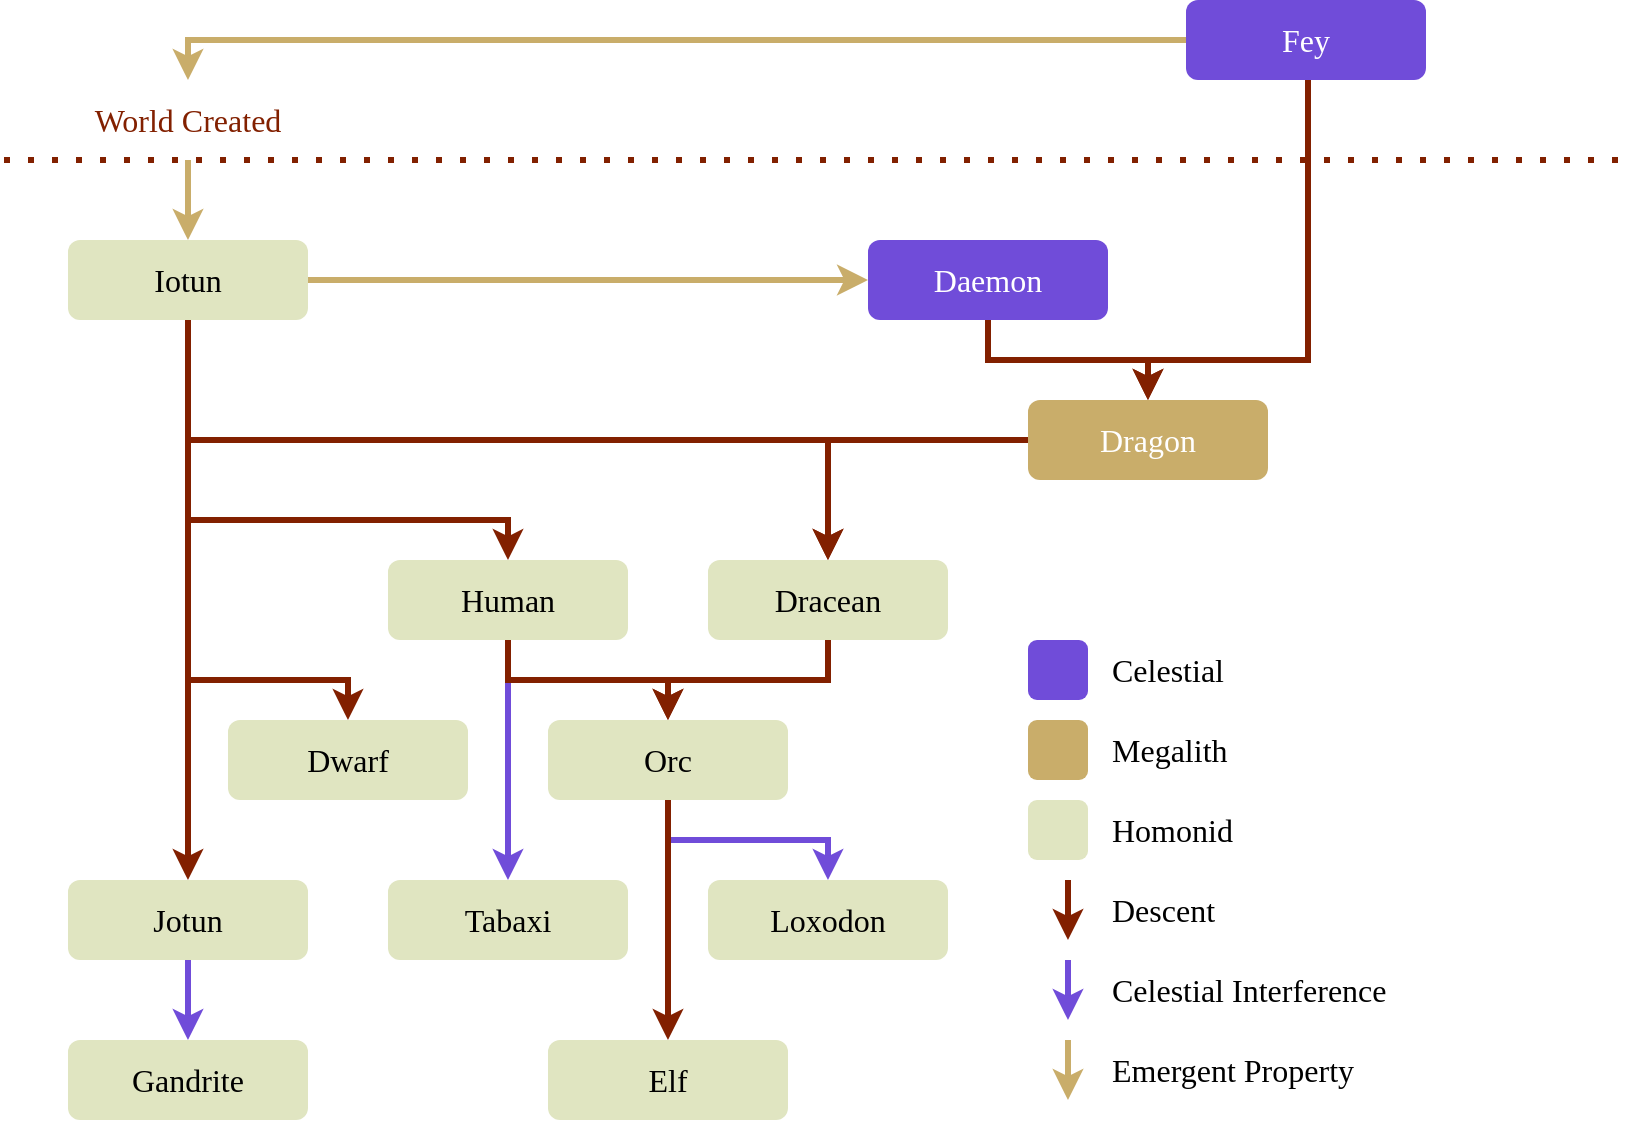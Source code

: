 <mxfile version="20.5.3" type="device"><diagram id="C5RBs43oDa-KdzZeNtuy" name="Page-1"><mxGraphModel dx="1000" dy="554" grid="1" gridSize="10" guides="1" tooltips="1" connect="1" arrows="1" fold="1" page="1" pageScale="1" pageWidth="827" pageHeight="1169" math="0" shadow="0"><root><mxCell id="WIyWlLk6GJQsqaUBKTNV-0"/><mxCell id="WIyWlLk6GJQsqaUBKTNV-1" parent="WIyWlLk6GJQsqaUBKTNV-0"/><mxCell id="BfJBLx08hUzP05hfoG0v-3" style="edgeStyle=orthogonalEdgeStyle;shape=connector;rounded=0;orthogonalLoop=1;jettySize=auto;html=1;entryX=0.5;entryY=0;entryDx=0;entryDy=0;labelBackgroundColor=default;strokeColor=#822000;strokeWidth=3;fontFamily=Alegreya;fontSource=https%3A%2F%2Ffonts.googleapis.com%2Fcss%3Ffamily%3DAlegreya;fontSize=16;fontColor=default;endArrow=classic;" edge="1" parent="WIyWlLk6GJQsqaUBKTNV-1" source="WIyWlLk6GJQsqaUBKTNV-3" target="BfJBLx08hUzP05hfoG0v-2"><mxGeometry relative="1" as="geometry"><Array as="points"><mxPoint x="100" y="420"/><mxPoint x="180" y="420"/></Array></mxGeometry></mxCell><mxCell id="BfJBLx08hUzP05hfoG0v-28" style="edgeStyle=orthogonalEdgeStyle;shape=connector;rounded=0;orthogonalLoop=1;jettySize=auto;html=1;entryX=0;entryY=0.5;entryDx=0;entryDy=0;labelBackgroundColor=default;strokeColor=#c9ad6a;strokeWidth=3;fontFamily=Alegreya;fontSource=https%3A%2F%2Ffonts.googleapis.com%2Fcss%3Ffamily%3DAlegreya;fontSize=16;fontColor=default;endArrow=classic;" edge="1" parent="WIyWlLk6GJQsqaUBKTNV-1" source="WIyWlLk6GJQsqaUBKTNV-3" target="3AdanOD_-zNJlKWpVFcU-8"><mxGeometry relative="1" as="geometry"/></mxCell><mxCell id="WIyWlLk6GJQsqaUBKTNV-3" value="Iotun" style="rounded=1;whiteSpace=wrap;html=1;fontSize=16;glass=0;strokeWidth=3;shadow=0;fillColor=#e0e5c1;strokeColor=none;fontColor=default;fontFamily=Alegreya;fontSource=https%3A%2F%2Ffonts.googleapis.com%2Fcss%3Ffamily%3DAlegreya;" parent="WIyWlLk6GJQsqaUBKTNV-1" vertex="1"><mxGeometry x="40" y="200" width="120" height="40" as="geometry"/></mxCell><mxCell id="BfJBLx08hUzP05hfoG0v-23" style="edgeStyle=orthogonalEdgeStyle;shape=connector;rounded=0;orthogonalLoop=1;jettySize=auto;html=1;exitX=0.5;exitY=1;exitDx=0;exitDy=0;labelBackgroundColor=default;strokeColor=#704cd9;strokeWidth=3;fontFamily=Alegreya;fontSource=https%3A%2F%2Ffonts.googleapis.com%2Fcss%3Ffamily%3DAlegreya;fontSize=16;fontColor=default;endArrow=classic;" edge="1" parent="WIyWlLk6GJQsqaUBKTNV-1" source="3AdanOD_-zNJlKWpVFcU-0" target="BfJBLx08hUzP05hfoG0v-22"><mxGeometry relative="1" as="geometry"/></mxCell><mxCell id="3AdanOD_-zNJlKWpVFcU-0" value="Jotun" style="rounded=1;whiteSpace=wrap;html=1;fontSize=16;glass=0;strokeWidth=3;shadow=0;fillColor=#e0e5c1;strokeColor=none;fontColor=default;fontFamily=Alegreya;fontSource=https%3A%2F%2Ffonts.googleapis.com%2Fcss%3Ffamily%3DAlegreya;" parent="WIyWlLk6GJQsqaUBKTNV-1" vertex="1"><mxGeometry x="40" y="520" width="120" height="40" as="geometry"/></mxCell><mxCell id="3AdanOD_-zNJlKWpVFcU-1" value="Dracean" style="rounded=1;whiteSpace=wrap;html=1;fontSize=16;glass=0;strokeWidth=3;shadow=0;fillColor=#e0e5c1;fontColor=default;strokeColor=none;fontFamily=Alegreya;fontSource=https%3A%2F%2Ffonts.googleapis.com%2Fcss%3Ffamily%3DAlegreya;" parent="WIyWlLk6GJQsqaUBKTNV-1" vertex="1"><mxGeometry x="360" y="360" width="120" height="40" as="geometry"/></mxCell><mxCell id="3AdanOD_-zNJlKWpVFcU-2" value="Human" style="rounded=1;whiteSpace=wrap;html=1;fontSize=16;glass=0;strokeWidth=3;shadow=0;strokeColor=none;fillColor=#e0e5c1;fontColor=default;fontFamily=Alegreya;fontSource=https%3A%2F%2Ffonts.googleapis.com%2Fcss%3Ffamily%3DAlegreya;" parent="WIyWlLk6GJQsqaUBKTNV-1" vertex="1"><mxGeometry x="200" y="360" width="120" height="40" as="geometry"/></mxCell><mxCell id="BfJBLx08hUzP05hfoG0v-0" style="edgeStyle=orthogonalEdgeStyle;rounded=0;orthogonalLoop=1;jettySize=auto;html=1;entryX=0.5;entryY=0;entryDx=0;entryDy=0;fontSize=16;fontFamily=Alegreya;strokeColor=#822000;fontSource=https%3A%2F%2Ffonts.googleapis.com%2Fcss%3Ffamily%3DAlegreya;strokeWidth=3;" edge="1" parent="WIyWlLk6GJQsqaUBKTNV-1" source="3AdanOD_-zNJlKWpVFcU-7" target="3AdanOD_-zNJlKWpVFcU-5"><mxGeometry relative="1" as="geometry"><Array as="points"><mxPoint x="660" y="260"/><mxPoint x="580" y="260"/></Array></mxGeometry></mxCell><mxCell id="BfJBLx08hUzP05hfoG0v-29" style="edgeStyle=orthogonalEdgeStyle;shape=connector;rounded=0;orthogonalLoop=1;jettySize=auto;html=1;labelBackgroundColor=default;strokeColor=#c9ad6a;strokeWidth=3;fontFamily=Alegreya;fontSource=https%3A%2F%2Ffonts.googleapis.com%2Fcss%3Ffamily%3DAlegreya;fontSize=16;fontColor=default;endArrow=classic;" edge="1" parent="WIyWlLk6GJQsqaUBKTNV-1" source="3AdanOD_-zNJlKWpVFcU-7" target="3AdanOD_-zNJlKWpVFcU-32"><mxGeometry relative="1" as="geometry"><Array as="points"><mxPoint x="100" y="100"/></Array></mxGeometry></mxCell><mxCell id="3AdanOD_-zNJlKWpVFcU-7" value="Fey" style="rounded=1;whiteSpace=wrap;html=1;fontSize=16;glass=0;strokeWidth=3;shadow=0;fillColor=#704CD9;strokeColor=none;fillStyle=auto;fontFamily=Alegreya;fontSource=https%3A%2F%2Ffonts.googleapis.com%2Fcss%3Ffamily%3DAlegreya;fontColor=#FFFFFF;" parent="WIyWlLk6GJQsqaUBKTNV-1" vertex="1"><mxGeometry x="599" y="80" width="120" height="40" as="geometry"/></mxCell><mxCell id="3AdanOD_-zNJlKWpVFcU-8" value="Daemon" style="rounded=1;whiteSpace=wrap;html=1;fontSize=16;glass=0;strokeWidth=3;shadow=0;fillColor=#704CD9;fontColor=#FFFFFF;strokeColor=none;fontFamily=Alegreya;fontSource=https%3A%2F%2Ffonts.googleapis.com%2Fcss%3Ffamily%3DAlegreya;" parent="WIyWlLk6GJQsqaUBKTNV-1" vertex="1"><mxGeometry x="440" y="200" width="120" height="40" as="geometry"/></mxCell><mxCell id="3AdanOD_-zNJlKWpVFcU-11" value="Orc" style="rounded=1;whiteSpace=wrap;html=1;fontSize=16;glass=0;strokeWidth=3;shadow=0;fillColor=#e0e5c1;strokeColor=none;fontColor=default;fontFamily=Alegreya;fontSource=https%3A%2F%2Ffonts.googleapis.com%2Fcss%3Ffamily%3DAlegreya;" parent="WIyWlLk6GJQsqaUBKTNV-1" vertex="1"><mxGeometry x="280" y="440" width="120" height="40" as="geometry"/></mxCell><mxCell id="3AdanOD_-zNJlKWpVFcU-18" value="Loxodon" style="rounded=1;whiteSpace=wrap;html=1;fontSize=16;glass=0;strokeWidth=3;shadow=0;fillColor=#e0e5c1;strokeColor=none;fontColor=default;fontFamily=Alegreya;fontSource=https%3A%2F%2Ffonts.googleapis.com%2Fcss%3Ffamily%3DAlegreya;" parent="WIyWlLk6GJQsqaUBKTNV-1" vertex="1"><mxGeometry x="360" y="520" width="120" height="40" as="geometry"/></mxCell><mxCell id="3AdanOD_-zNJlKWpVFcU-21" value="Tabaxi" style="rounded=1;whiteSpace=wrap;html=1;fontSize=16;glass=0;strokeWidth=3;shadow=0;fillColor=#e0e5c1;strokeColor=none;fontColor=default;fontFamily=Alegreya;fontSource=https%3A%2F%2Ffonts.googleapis.com%2Fcss%3Ffamily%3DAlegreya;" parent="WIyWlLk6GJQsqaUBKTNV-1" vertex="1"><mxGeometry x="200" y="520" width="120" height="40" as="geometry"/></mxCell><mxCell id="3AdanOD_-zNJlKWpVFcU-28" value="" style="endArrow=none;dashed=1;html=1;dashPattern=1 3;strokeWidth=3;rounded=0;fontColor=none;noLabel=1;labelBackgroundColor=none;strokeColor=#822000;" parent="WIyWlLk6GJQsqaUBKTNV-1" edge="1"><mxGeometry width="50" height="50" relative="1" as="geometry"><mxPoint x="8" y="160" as="sourcePoint"/><mxPoint x="819" y="160" as="targetPoint"/></mxGeometry></mxCell><mxCell id="BfJBLx08hUzP05hfoG0v-1" style="edgeStyle=orthogonalEdgeStyle;shape=connector;rounded=0;orthogonalLoop=1;jettySize=auto;html=1;entryX=0.5;entryY=0;entryDx=0;entryDy=0;labelBackgroundColor=default;strokeColor=#822000;strokeWidth=3;fontFamily=Alegreya;fontSource=https%3A%2F%2Ffonts.googleapis.com%2Fcss%3Ffamily%3DAlegreya;fontSize=16;fontColor=default;endArrow=classic;" edge="1" parent="WIyWlLk6GJQsqaUBKTNV-1" source="3AdanOD_-zNJlKWpVFcU-5" target="3AdanOD_-zNJlKWpVFcU-1"><mxGeometry relative="1" as="geometry"><Array as="points"><mxPoint x="420" y="300"/></Array></mxGeometry></mxCell><mxCell id="3AdanOD_-zNJlKWpVFcU-5" value="Dragon" style="rounded=1;whiteSpace=wrap;html=1;fontSize=16;glass=0;strokeWidth=3;shadow=0;strokeColor=none;fillColor=#c9ad6a;fontFamily=Alegreya;fontSource=https%3A%2F%2Ffonts.googleapis.com%2Fcss%3Ffamily%3DAlegreya;fontColor=#FFFFFF;" parent="WIyWlLk6GJQsqaUBKTNV-1" vertex="1"><mxGeometry x="520" y="280" width="120" height="40" as="geometry"/></mxCell><mxCell id="3AdanOD_-zNJlKWpVFcU-3" value="" style="edgeStyle=orthogonalEdgeStyle;rounded=0;orthogonalLoop=1;jettySize=auto;html=1;strokeColor=#822000;fontFamily=Alegreya;fontSource=https%3A%2F%2Ffonts.googleapis.com%2Fcss%3Ffamily%3DAlegreya;fontSize=16;strokeWidth=3;" parent="WIyWlLk6GJQsqaUBKTNV-1" source="WIyWlLk6GJQsqaUBKTNV-3" target="3AdanOD_-zNJlKWpVFcU-1" edge="1"><mxGeometry relative="1" as="geometry"><Array as="points"><mxPoint x="100" y="300"/><mxPoint x="420" y="300"/></Array></mxGeometry></mxCell><mxCell id="3AdanOD_-zNJlKWpVFcU-4" style="edgeStyle=orthogonalEdgeStyle;rounded=0;orthogonalLoop=1;jettySize=auto;html=1;strokeColor=#822000;fontFamily=Alegreya;fontSource=https%3A%2F%2Ffonts.googleapis.com%2Fcss%3Ffamily%3DAlegreya;fontSize=16;strokeWidth=3;" parent="WIyWlLk6GJQsqaUBKTNV-1" source="WIyWlLk6GJQsqaUBKTNV-3" target="3AdanOD_-zNJlKWpVFcU-0" edge="1"><mxGeometry relative="1" as="geometry"/></mxCell><mxCell id="3AdanOD_-zNJlKWpVFcU-26" style="edgeStyle=orthogonalEdgeStyle;rounded=0;orthogonalLoop=1;jettySize=auto;html=1;entryX=0.5;entryY=0;entryDx=0;entryDy=0;strokeColor=#822000;fontFamily=Alegreya;fontSource=https%3A%2F%2Ffonts.googleapis.com%2Fcss%3Ffamily%3DAlegreya;fontSize=16;strokeWidth=3;" parent="WIyWlLk6GJQsqaUBKTNV-1" source="WIyWlLk6GJQsqaUBKTNV-3" target="3AdanOD_-zNJlKWpVFcU-2" edge="1"><mxGeometry relative="1" as="geometry"><Array as="points"><mxPoint x="100" y="340"/><mxPoint x="260" y="340"/></Array></mxGeometry></mxCell><mxCell id="3AdanOD_-zNJlKWpVFcU-25" style="edgeStyle=orthogonalEdgeStyle;rounded=0;orthogonalLoop=1;jettySize=auto;html=1;strokeColor=#822000;fontFamily=Alegreya;fontSource=https%3A%2F%2Ffonts.googleapis.com%2Fcss%3Ffamily%3DAlegreya;fontSize=16;strokeWidth=3;" parent="WIyWlLk6GJQsqaUBKTNV-1" source="3AdanOD_-zNJlKWpVFcU-1" target="3AdanOD_-zNJlKWpVFcU-11" edge="1"><mxGeometry relative="1" as="geometry"/></mxCell><mxCell id="3AdanOD_-zNJlKWpVFcU-22" style="edgeStyle=orthogonalEdgeStyle;rounded=0;orthogonalLoop=1;jettySize=auto;html=1;strokeColor=#704cd9;fontFamily=Alegreya;fontSource=https%3A%2F%2Ffonts.googleapis.com%2Fcss%3Ffamily%3DAlegreya;fontSize=16;strokeWidth=3;" parent="WIyWlLk6GJQsqaUBKTNV-1" source="3AdanOD_-zNJlKWpVFcU-2" target="3AdanOD_-zNJlKWpVFcU-21" edge="1"><mxGeometry relative="1" as="geometry"/></mxCell><mxCell id="3AdanOD_-zNJlKWpVFcU-10" style="edgeStyle=orthogonalEdgeStyle;rounded=0;orthogonalLoop=1;jettySize=auto;html=1;strokeColor=#822000;fontFamily=Alegreya;fontSource=https%3A%2F%2Ffonts.googleapis.com%2Fcss%3Ffamily%3DAlegreya;fontSize=16;strokeWidth=3;" parent="WIyWlLk6GJQsqaUBKTNV-1" source="3AdanOD_-zNJlKWpVFcU-8" target="3AdanOD_-zNJlKWpVFcU-5" edge="1"><mxGeometry relative="1" as="geometry"/></mxCell><mxCell id="3AdanOD_-zNJlKWpVFcU-19" style="edgeStyle=orthogonalEdgeStyle;rounded=0;orthogonalLoop=1;jettySize=auto;html=1;strokeColor=#704cd9;fontFamily=Alegreya;fontSource=https%3A%2F%2Ffonts.googleapis.com%2Fcss%3Ffamily%3DAlegreya;fontSize=16;strokeWidth=3;startArrow=none;exitX=0.5;exitY=1;exitDx=0;exitDy=0;" parent="WIyWlLk6GJQsqaUBKTNV-1" source="3AdanOD_-zNJlKWpVFcU-11" target="3AdanOD_-zNJlKWpVFcU-18" edge="1"><mxGeometry relative="1" as="geometry"><Array as="points"><mxPoint x="340" y="500"/><mxPoint x="420" y="500"/></Array></mxGeometry></mxCell><mxCell id="BfJBLx08hUzP05hfoG0v-30" style="edgeStyle=orthogonalEdgeStyle;shape=connector;rounded=0;orthogonalLoop=1;jettySize=auto;html=1;entryX=0.5;entryY=0;entryDx=0;entryDy=0;labelBackgroundColor=default;strokeColor=#c9ad6a;strokeWidth=3;fontFamily=Alegreya;fontSource=https%3A%2F%2Ffonts.googleapis.com%2Fcss%3Ffamily%3DAlegreya;fontSize=16;fontColor=default;endArrow=classic;" edge="1" parent="WIyWlLk6GJQsqaUBKTNV-1" source="3AdanOD_-zNJlKWpVFcU-32" target="WIyWlLk6GJQsqaUBKTNV-3"><mxGeometry relative="1" as="geometry"/></mxCell><mxCell id="3AdanOD_-zNJlKWpVFcU-32" value="World Created" style="rounded=1;whiteSpace=wrap;html=1;fontSize=16;glass=0;strokeWidth=3;shadow=0;fillColor=none;strokeColor=none;fontColor=#822000;fontFamily=Alegreya;fontSource=https%3A%2F%2Ffonts.googleapis.com%2Fcss%3Ffamily%3DAlegreya;" parent="WIyWlLk6GJQsqaUBKTNV-1" vertex="1"><mxGeometry x="40" y="120" width="120" height="40" as="geometry"/></mxCell><mxCell id="BfJBLx08hUzP05hfoG0v-2" value="Dwarf" style="rounded=1;whiteSpace=wrap;html=1;fontSize=16;glass=0;strokeWidth=3;shadow=0;strokeColor=none;fillColor=#e0e5c1;fontColor=default;fontFamily=Alegreya;fontSource=https%3A%2F%2Ffonts.googleapis.com%2Fcss%3Ffamily%3DAlegreya;" vertex="1" parent="WIyWlLk6GJQsqaUBKTNV-1"><mxGeometry x="120" y="440" width="120" height="40" as="geometry"/></mxCell><mxCell id="3AdanOD_-zNJlKWpVFcU-14" value="Elf" style="rounded=1;whiteSpace=wrap;html=1;fontSize=16;glass=0;strokeWidth=3;shadow=0;fillColor=#e0e5c1;strokeColor=none;fontColor=default;fontFamily=Alegreya;fontSource=https%3A%2F%2Ffonts.googleapis.com%2Fcss%3Ffamily%3DAlegreya;" parent="WIyWlLk6GJQsqaUBKTNV-1" vertex="1"><mxGeometry x="280" y="600" width="120" height="40" as="geometry"/></mxCell><mxCell id="3AdanOD_-zNJlKWpVFcU-12" style="edgeStyle=orthogonalEdgeStyle;rounded=0;orthogonalLoop=1;jettySize=auto;html=1;strokeColor=#822000;fontFamily=Alegreya;fontSource=https%3A%2F%2Ffonts.googleapis.com%2Fcss%3Ffamily%3DAlegreya;fontSize=16;strokeWidth=3;" parent="WIyWlLk6GJQsqaUBKTNV-1" source="3AdanOD_-zNJlKWpVFcU-2" target="3AdanOD_-zNJlKWpVFcU-11" edge="1"><mxGeometry relative="1" as="geometry"/></mxCell><mxCell id="3AdanOD_-zNJlKWpVFcU-15" style="edgeStyle=orthogonalEdgeStyle;rounded=0;orthogonalLoop=1;jettySize=auto;html=1;strokeColor=#822000;fontFamily=Alegreya;fontSource=https%3A%2F%2Ffonts.googleapis.com%2Fcss%3Ffamily%3DAlegreya;fontSize=16;strokeWidth=3;" parent="WIyWlLk6GJQsqaUBKTNV-1" source="3AdanOD_-zNJlKWpVFcU-11" target="3AdanOD_-zNJlKWpVFcU-14" edge="1"><mxGeometry relative="1" as="geometry"/></mxCell><mxCell id="BfJBLx08hUzP05hfoG0v-13" value="" style="rounded=1;whiteSpace=wrap;html=1;fontSize=16;glass=0;strokeWidth=3;shadow=0;strokeColor=none;fillColor=#e0e5c1;fontColor=default;fontFamily=Alegreya;fontSource=https%3A%2F%2Ffonts.googleapis.com%2Fcss%3Ffamily%3DAlegreya;" vertex="1" parent="WIyWlLk6GJQsqaUBKTNV-1"><mxGeometry x="520" y="480" width="30" height="30" as="geometry"/></mxCell><mxCell id="3AdanOD_-zNJlKWpVFcU-16" value="Celestial Interference" style="rounded=1;whiteSpace=wrap;html=1;fontSize=16;glass=0;strokeWidth=3;shadow=0;fillColor=none;strokeColor=none;fillStyle=auto;fontFamily=Alegreya;fontSource=https%3A%2F%2Ffonts.googleapis.com%2Fcss%3Ffamily%3DAlegreya;align=left;" parent="WIyWlLk6GJQsqaUBKTNV-1" vertex="1"><mxGeometry x="560" y="560" width="150" height="30" as="geometry"/></mxCell><mxCell id="BfJBLx08hUzP05hfoG0v-9" value="" style="endArrow=classic;html=1;rounded=0;labelBackgroundColor=default;strokeColor=#822000;strokeWidth=3;fontFamily=Alegreya;fontSource=https%3A%2F%2Ffonts.googleapis.com%2Fcss%3Ffamily%3DAlegreya;fontSize=16;fontColor=default;shape=connector;" edge="1" parent="WIyWlLk6GJQsqaUBKTNV-1"><mxGeometry width="50" height="50" relative="1" as="geometry"><mxPoint x="540" y="520" as="sourcePoint"/><mxPoint x="540" y="550" as="targetPoint"/></mxGeometry></mxCell><mxCell id="BfJBLx08hUzP05hfoG0v-10" value="" style="endArrow=classic;html=1;rounded=0;labelBackgroundColor=default;strokeColor=#704cd9;strokeWidth=3;fontFamily=Alegreya;fontSource=https%3A%2F%2Ffonts.googleapis.com%2Fcss%3Ffamily%3DAlegreya;fontSize=16;fontColor=default;shape=connector;" edge="1" parent="WIyWlLk6GJQsqaUBKTNV-1"><mxGeometry width="50" height="50" relative="1" as="geometry"><mxPoint x="540" y="560" as="sourcePoint"/><mxPoint x="540" y="590" as="targetPoint"/></mxGeometry></mxCell><mxCell id="BfJBLx08hUzP05hfoG0v-11" value="Descent" style="rounded=1;whiteSpace=wrap;html=1;fontSize=16;glass=0;strokeWidth=3;shadow=0;fillColor=none;strokeColor=none;fillStyle=auto;fontFamily=Alegreya;fontSource=https%3A%2F%2Ffonts.googleapis.com%2Fcss%3Ffamily%3DAlegreya;align=left;" vertex="1" parent="WIyWlLk6GJQsqaUBKTNV-1"><mxGeometry x="560" y="520" width="120" height="30" as="geometry"/></mxCell><mxCell id="BfJBLx08hUzP05hfoG0v-16" value="Homonid" style="rounded=1;whiteSpace=wrap;html=1;fontSize=16;glass=0;strokeWidth=3;shadow=0;fillColor=none;strokeColor=none;fillStyle=auto;fontFamily=Alegreya;fontSource=https%3A%2F%2Ffonts.googleapis.com%2Fcss%3Ffamily%3DAlegreya;align=left;" vertex="1" parent="WIyWlLk6GJQsqaUBKTNV-1"><mxGeometry x="560" y="480" width="120" height="30" as="geometry"/></mxCell><mxCell id="BfJBLx08hUzP05hfoG0v-17" value="" style="rounded=1;whiteSpace=wrap;html=1;fontSize=16;glass=0;strokeWidth=3;shadow=0;strokeColor=none;fillColor=#c9ad6a;fontColor=#FFFFFF;fontFamily=Alegreya;fontSource=https%3A%2F%2Ffonts.googleapis.com%2Fcss%3Ffamily%3DAlegreya;" vertex="1" parent="WIyWlLk6GJQsqaUBKTNV-1"><mxGeometry x="520" y="440" width="30" height="30" as="geometry"/></mxCell><mxCell id="BfJBLx08hUzP05hfoG0v-18" value="Megalith" style="rounded=1;whiteSpace=wrap;html=1;fontSize=16;glass=0;strokeWidth=3;shadow=0;fillColor=none;strokeColor=none;fillStyle=auto;fontFamily=Alegreya;fontSource=https%3A%2F%2Ffonts.googleapis.com%2Fcss%3Ffamily%3DAlegreya;align=left;" vertex="1" parent="WIyWlLk6GJQsqaUBKTNV-1"><mxGeometry x="560" y="440" width="120" height="30" as="geometry"/></mxCell><mxCell id="BfJBLx08hUzP05hfoG0v-19" value="" style="rounded=1;whiteSpace=wrap;html=1;fontSize=16;glass=0;strokeWidth=3;shadow=0;strokeColor=none;fillColor=#704CD9;fontColor=default;fontFamily=Alegreya;fontSource=https%3A%2F%2Ffonts.googleapis.com%2Fcss%3Ffamily%3DAlegreya;" vertex="1" parent="WIyWlLk6GJQsqaUBKTNV-1"><mxGeometry x="520" y="400" width="30" height="30" as="geometry"/></mxCell><mxCell id="BfJBLx08hUzP05hfoG0v-20" value="Celestial" style="rounded=1;whiteSpace=wrap;html=1;fontSize=16;glass=0;strokeWidth=3;shadow=0;fillColor=none;strokeColor=none;fillStyle=auto;fontFamily=Alegreya;fontSource=https%3A%2F%2Ffonts.googleapis.com%2Fcss%3Ffamily%3DAlegreya;align=left;" vertex="1" parent="WIyWlLk6GJQsqaUBKTNV-1"><mxGeometry x="560" y="400" width="120" height="30" as="geometry"/></mxCell><mxCell id="BfJBLx08hUzP05hfoG0v-22" value="Gandrite" style="rounded=1;whiteSpace=wrap;html=1;fontSize=16;glass=0;strokeWidth=3;shadow=0;fillColor=#e0e5c1;strokeColor=none;fontColor=default;fontFamily=Alegreya;fontSource=https%3A%2F%2Ffonts.googleapis.com%2Fcss%3Ffamily%3DAlegreya;" vertex="1" parent="WIyWlLk6GJQsqaUBKTNV-1"><mxGeometry x="40" y="600" width="120" height="40" as="geometry"/></mxCell><mxCell id="BfJBLx08hUzP05hfoG0v-24" value="Emergent Property" style="rounded=1;whiteSpace=wrap;html=1;fontSize=16;glass=0;strokeWidth=3;shadow=0;fillColor=none;strokeColor=none;fillStyle=auto;fontFamily=Alegreya;fontSource=https%3A%2F%2Ffonts.googleapis.com%2Fcss%3Ffamily%3DAlegreya;align=left;" vertex="1" parent="WIyWlLk6GJQsqaUBKTNV-1"><mxGeometry x="560" y="600" width="150" height="30" as="geometry"/></mxCell><mxCell id="BfJBLx08hUzP05hfoG0v-25" value="" style="endArrow=classic;html=1;rounded=0;labelBackgroundColor=default;strokeColor=#c9ad6a;strokeWidth=3;fontFamily=Alegreya;fontSource=https%3A%2F%2Ffonts.googleapis.com%2Fcss%3Ffamily%3DAlegreya;fontSize=16;fontColor=default;shape=connector;" edge="1" parent="WIyWlLk6GJQsqaUBKTNV-1"><mxGeometry width="50" height="50" relative="1" as="geometry"><mxPoint x="540" y="600" as="sourcePoint"/><mxPoint x="540" y="630" as="targetPoint"/></mxGeometry></mxCell></root></mxGraphModel></diagram></mxfile>